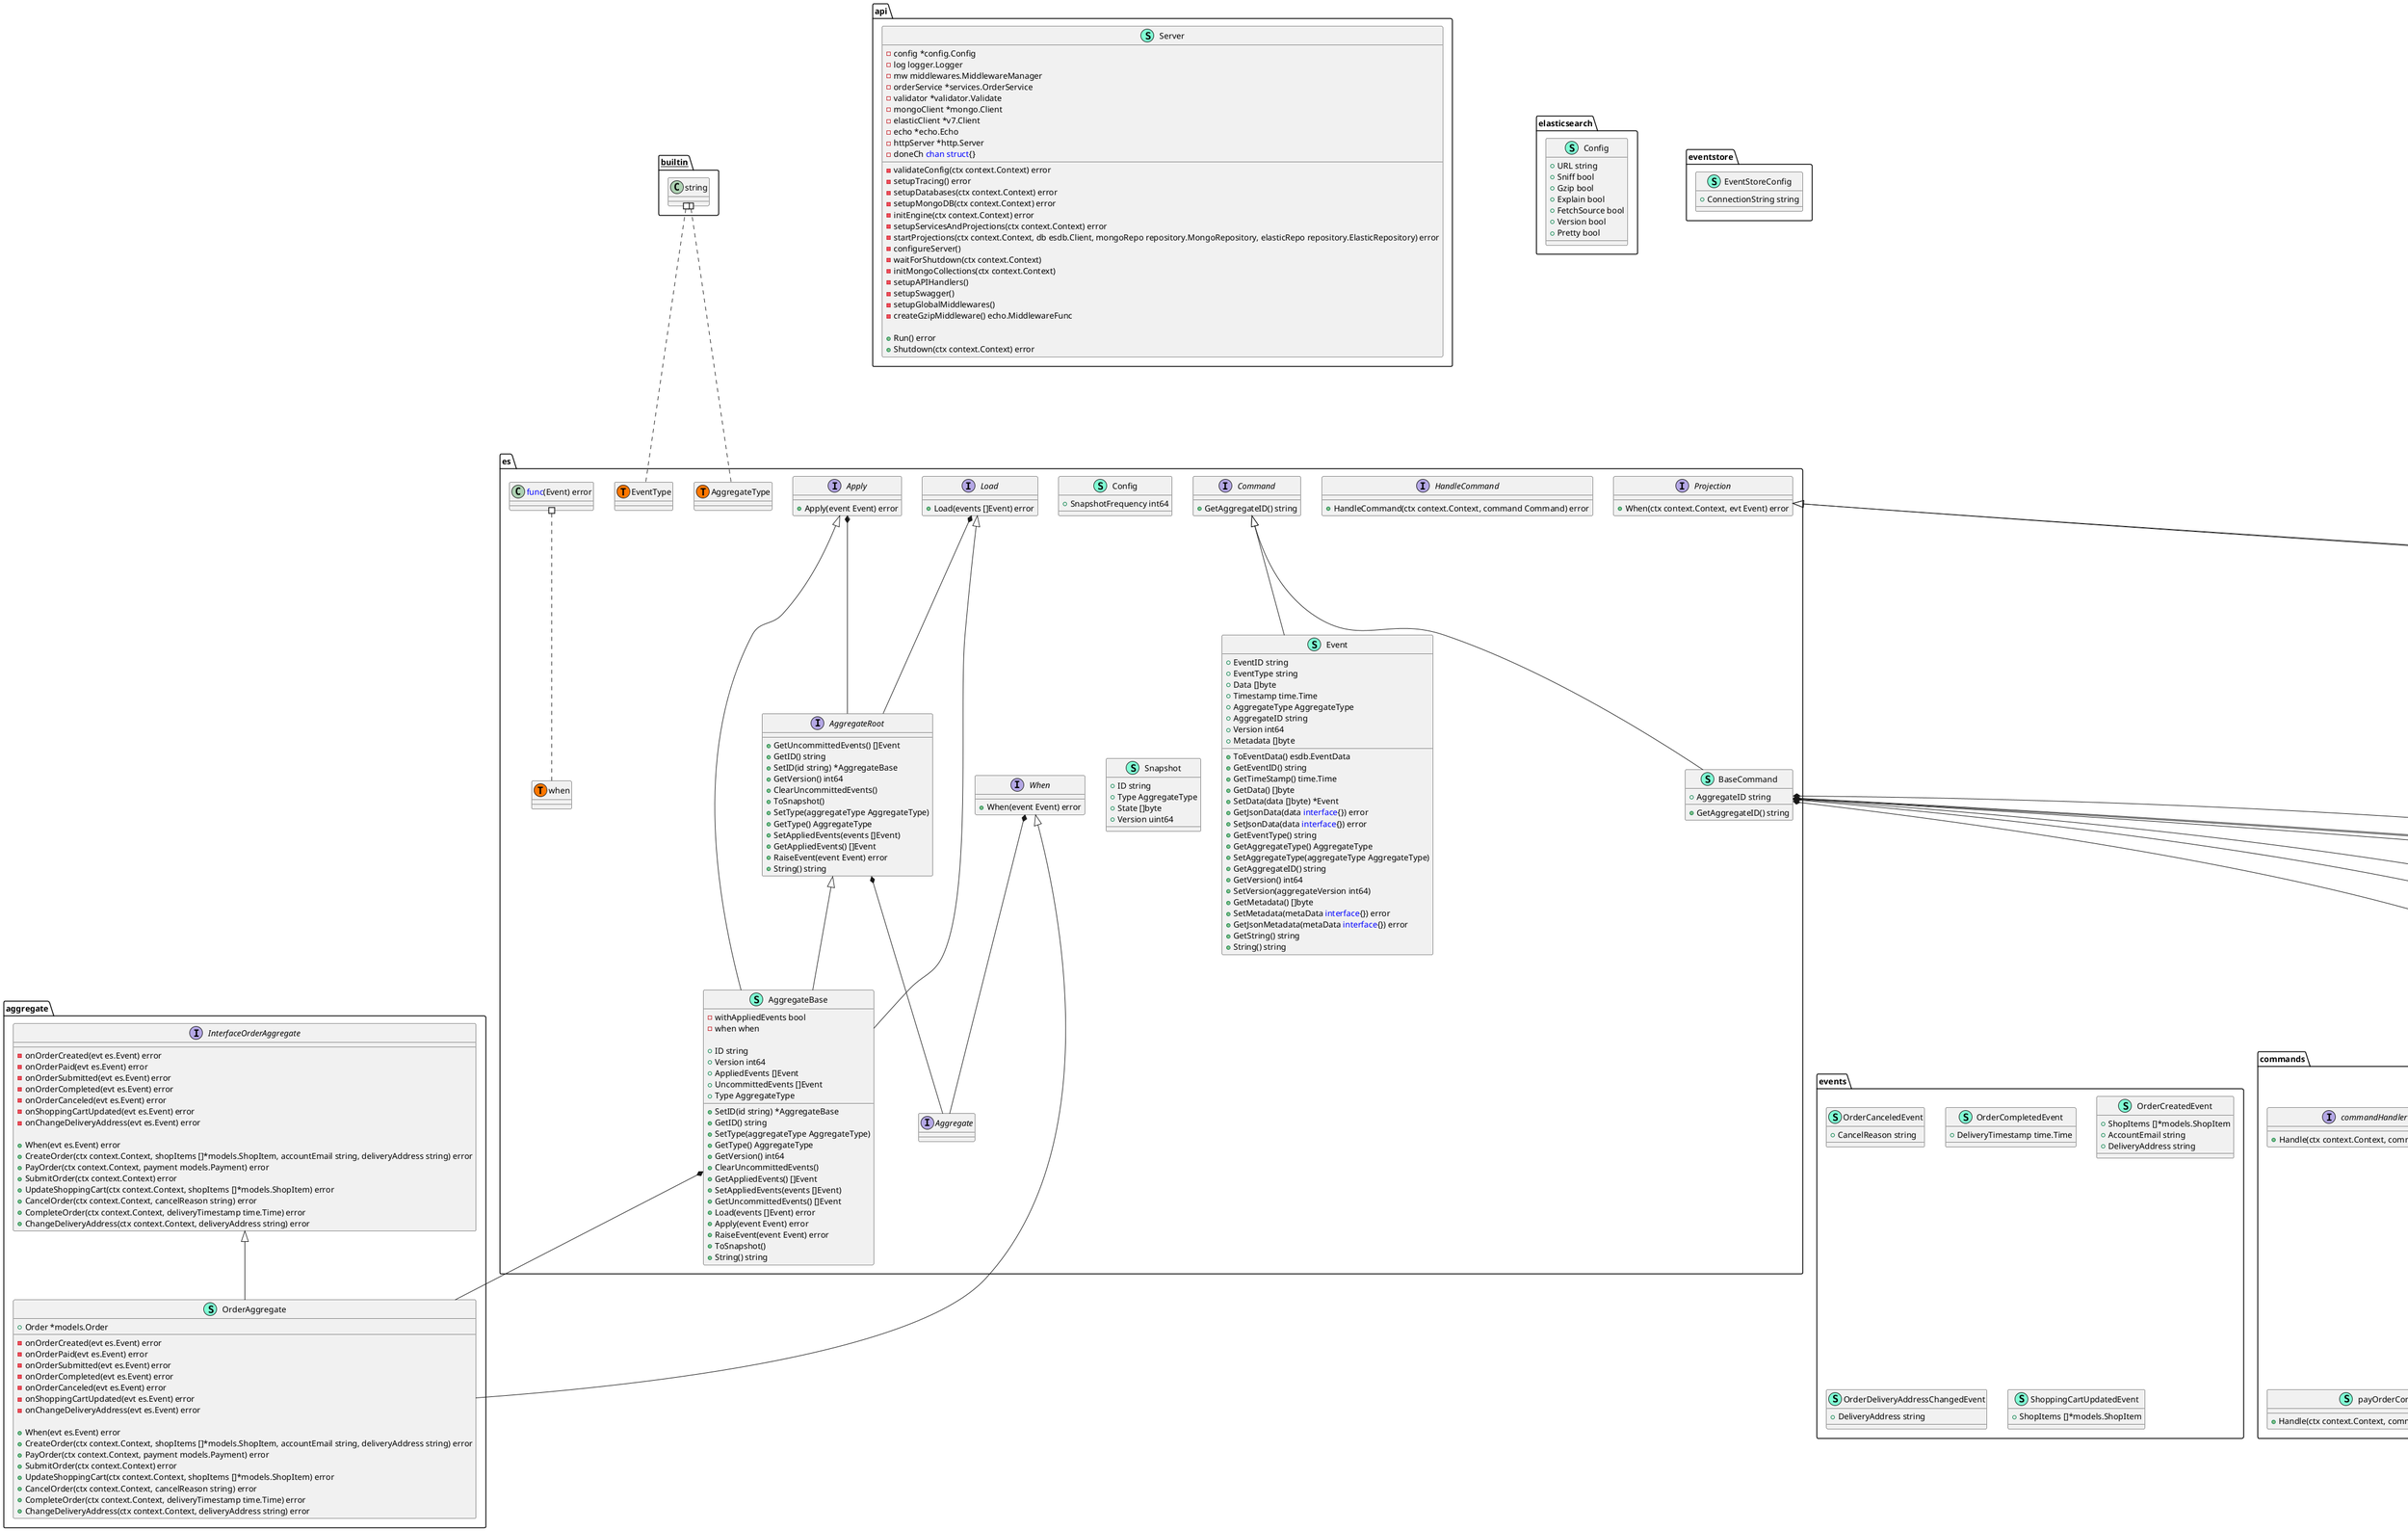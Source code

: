 @startuml
namespace aggregate {
    interface InterfaceOrderAggregate  {
        - onOrderCreated(evt es.Event) error
        - onOrderPaid(evt es.Event) error
        - onOrderSubmitted(evt es.Event) error
        - onOrderCompleted(evt es.Event) error
        - onOrderCanceled(evt es.Event) error
        - onShoppingCartUpdated(evt es.Event) error
        - onChangeDeliveryAddress(evt es.Event) error

        + When(evt es.Event) error
        + CreateOrder(ctx context.Context, shopItems []*models.ShopItem, accountEmail string, deliveryAddress string) error
        + PayOrder(ctx context.Context, payment models.Payment) error
        + SubmitOrder(ctx context.Context) error
        + UpdateShoppingCart(ctx context.Context, shopItems []*models.ShopItem) error
        + CancelOrder(ctx context.Context, cancelReason string) error
        + CompleteOrder(ctx context.Context, deliveryTimestamp time.Time) error
        + ChangeDeliveryAddress(ctx context.Context, deliveryAddress string) error

    }
    class OrderAggregate << (S,Aquamarine) >> {
        + Order *models.Order

        - onOrderCreated(evt es.Event) error
        - onOrderPaid(evt es.Event) error
        - onOrderSubmitted(evt es.Event) error
        - onOrderCompleted(evt es.Event) error
        - onOrderCanceled(evt es.Event) error
        - onShoppingCartUpdated(evt es.Event) error
        - onChangeDeliveryAddress(evt es.Event) error

        + When(evt es.Event) error
        + CreateOrder(ctx context.Context, shopItems []*models.ShopItem, accountEmail string, deliveryAddress string) error
        + PayOrder(ctx context.Context, payment models.Payment) error
        + SubmitOrder(ctx context.Context) error
        + UpdateShoppingCart(ctx context.Context, shopItems []*models.ShopItem) error
        + CancelOrder(ctx context.Context, cancelReason string) error
        + CompleteOrder(ctx context.Context, deliveryTimestamp time.Time) error
        + ChangeDeliveryAddress(ctx context.Context, deliveryAddress string) error

    }
}
"es.AggregateBase" *-- "aggregate.OrderAggregate"

"aggregate.InterfaceOrderAggregate" <|-- "aggregate.OrderAggregate"
"es.When" <|-- "aggregate.OrderAggregate"

namespace api {
    class Server << (S,Aquamarine) >> {
        - config *config.Config
        - log logger.Logger
        - mw middlewares.MiddlewareManager
        - orderService *services.OrderService
        - validator *validator.Validate
        - mongoClient *mongo.Client
        - elasticClient *v7.Client
        - echo *echo.Echo
        - httpServer *http.Server
        - doneCh <font color=blue>chan</font> <font color=blue>struct</font>{}

        - validateConfig(ctx context.Context) error
        - setupTracing() error
        - setupDatabases(ctx context.Context) error
        - setupMongoDB(ctx context.Context) error
        - initEngine(ctx context.Context) error
        - setupServicesAndProjections(ctx context.Context) error
        - startProjections(ctx context.Context, db esdb.Client, mongoRepo repository.MongoRepository, elasticRepo repository.ElasticRepository) error
        - configureServer()
        - waitForShutdown(ctx context.Context)
        - initMongoCollections(ctx context.Context)
        - setupAPIHandlers()
        - setupSwagger()
        - setupGlobalMiddlewares()
        - createGzipMiddleware() echo.MiddlewareFunc

        + Run() error
        + Shutdown(ctx context.Context) error

    }
}


namespace commands {
    class CancelOrderCommand << (S,Aquamarine) >> {
        + CancelReason string

    }
    class ChangeDeliveryAddressCommand << (S,Aquamarine) >> {
        + DeliveryAddress string

    }
    class CompleteOrderCommand << (S,Aquamarine) >> {
        + DeliveryTimestamp time.Time

    }
    class CreateOrderCommand << (S,Aquamarine) >> {
        + ShopItems []*models.ShopItem
        + AccountEmail string
        + DeliveryAddress string

    }
    class OrderCommand << (S,Aquamarine) >> {
        + CreateOrder createOrderHandler
        + OrderPaid payOrderCommandHandler
        + SubmitOrder submitOrderCommandHandler
        + UpdateOrder updateShoppingCartCommandHandler
        + CancelOrder cancelOrderCommandHandler
        + CompleteOrder completeOrderCommandHandler
        + ChangeOrderDeliveryAddress changeDeliveryAddressCommandHandler

    }
    class PayOrderCommand << (S,Aquamarine) >> {
    }
    class SubmitOrderCommand << (S,Aquamarine) >> {
    }
    class UpdateShoppingCartCommand << (S,Aquamarine) >> {
        + ShopItems []*models.ShopItem

    }
    class baseCommandHandler << (S,Aquamarine) >> {
        - log logger.Logger
        - config *config.Config
        - es store.AggregateStore

    }
    class cancelOrderCommandHandler << (S,Aquamarine) >> {
        + Handle(ctx context.Context, command *CancelOrderCommand) error

    }
    class changeDeliveryAddressCommandHandler << (S,Aquamarine) >> {
        + Handle(ctx context.Context, command *ChangeDeliveryAddressCommand) error

    }
    interface commandHandler  {
        + Handle(ctx context.Context, command T) error

    }
    class completeOrderCommandHandler << (S,Aquamarine) >> {
        + Handle(ctx context.Context, command *CompleteOrderCommand) error

    }
    class createOrderHandler << (S,Aquamarine) >> {
        + Handle(ctx context.Context, command *CreateOrderCommand) error

    }
    class payOrderCommandHandler << (S,Aquamarine) >> {
        + Handle(ctx context.Context, command *PayOrderCommand) error

    }
    class submitOrderCommandHandler << (S,Aquamarine) >> {
        + Handle(ctx context.Context, command *SubmitOrderCommand) error

    }
    class updateShoppingCartCommandHandler << (S,Aquamarine) >> {
        + Handle(ctx context.Context, command *UpdateShoppingCartCommand) error

    }
}
"es.BaseCommand" *-- "commands.CancelOrderCommand"
"es.BaseCommand" *-- "commands.ChangeDeliveryAddressCommand"
"es.BaseCommand" *-- "commands.CompleteOrderCommand"
"es.BaseCommand" *-- "commands.CreateOrderCommand"
"es.BaseCommand" *-- "commands.PayOrderCommand"
"models.Payment" *-- "commands.PayOrderCommand"
"es.BaseCommand" *-- "commands.SubmitOrderCommand"
"es.BaseCommand" *-- "commands.UpdateShoppingCartCommand"
"commands.baseCommandHandler" *-- "commands.cancelOrderCommandHandler"
"commands.baseCommandHandler" *-- "commands.changeDeliveryAddressCommandHandler"
"commands.baseCommandHandler" *-- "commands.completeOrderCommandHandler"
"commands.baseCommandHandler" *-- "commands.createOrderHandler"
"commands.baseCommandHandler" *-- "commands.payOrderCommandHandler"
"commands.baseCommandHandler" *-- "commands.submitOrderCommandHandler"
"commands.baseCommandHandler" *-- "commands.updateShoppingCartCommandHandler"


namespace dto {
    class CancelOrderReqDto << (S,Aquamarine) >> {
        + CancelReason string

    }
    class ChangeDeliveryAddressReqDto << (S,Aquamarine) >> {
        + DeliveryAddress string

    }
    class CreateOrderReqDto << (S,Aquamarine) >> {
        + ShopItems []*models.ShopItem
        + AccountEmail string
        + DeliveryAddress string

    }
    class OrderResponseDto << (S,Aquamarine) >> {
        + ID string
        + OrderID string
        + ShopItems []ShopItem
        + AccountEmail string
        + DeliveryAddress string
        + CancelReason string
        + TotalPrice float64
        + DeliveredTime time.Time
        + Created bool
        + Paid bool
        + Submitted bool
        + Completed bool
        + Canceled bool
        + Payment Payment

    }
    class OrderSearchResponseDto << (S,Aquamarine) >> {
        + Pagination Pagination
        + Orders []OrderResponseDto

    }
    class Pagination << (S,Aquamarine) >> {
        + TotalCount int64
        + TotalPages int64
        + Page int64
        + Size int64
        + HasMore bool

    }
    class Payment << (S,Aquamarine) >> {
        + PaymentID string
        + Timestamp time.Time

    }
    class ShopItem << (S,Aquamarine) >> {
        + ID string
        + Title string
        + Description string
        + Quantity uint64
        + Price float64

    }
    class UpdateShoppingItemsReqDto << (S,Aquamarine) >> {
        + ShopItems []*models.ShopItem

    }
}


namespace elastic {
    class elastic.Worker << (T, #FF7700) >>  {
    }
    class elasticProjection << (S,Aquamarine) >> {
        - log logger.Logger
        - db *esdb.Client
        - config *config.Config
        - elasticRepository repository.ElasticOrderRepository

        - onOrderCreate(ctx context.Context, evt es.Event) error
        - onOrderPaid(ctx context.Context, evt es.Event) error
        - onSubmit(ctx context.Context, evt es.Event) error
        - onShoppingCartUpdate(ctx context.Context, evt es.Event) error
        - onCancel(ctx context.Context, evt es.Event) error
        - onComplete(ctx context.Context, evt es.Event) error
        - onDeliveryAddressChanged(ctx context.Context, evt es.Event) error
        - processSingleEvent(ctx context.Context, stream *esdb.PersistentSubscription, event *esdb.ResolvedEvent, workerID int) error

        + Subscribe(ctx context.Context, prefixes []string, poolSize int, worker Worker) error
        + ProcessEvents(ctx context.Context, stream *esdb.PersistentSubscription, workerID int) error
        + When(ctx context.Context, evt es.Event) error

    }
    class "<font color=blue>func</font>(context.Context, *esdb.PersistentSubscription, int) error" as fontcolorbluefuncfontcontextContextesdbPersistentSubscriptioninterror {
        'This class was created so that we can correctly have an alias pointing to this name. Since it contains dots that can break namespaces
    }
}

"es.Projection" <|-- "elastic.elasticProjection"

namespace elasticsearch {
    class Config << (S,Aquamarine) >> {
        + URL string
        + Sniff bool
        + Gzip bool
        + Explain bool
        + FetchSource bool
        + Version bool
        + Pretty bool

    }
}


namespace es {
    interface Aggregate  {
    }
    class AggregateBase << (S,Aquamarine) >> {
        - withAppliedEvents bool
        - when when

        + ID string
        + Version int64
        + AppliedEvents []Event
        + UncommittedEvents []Event
        + Type AggregateType

        + SetID(id string) *AggregateBase
        + GetID() string
        + SetType(aggregateType AggregateType)
        + GetType() AggregateType
        + GetVersion() int64
        + ClearUncommittedEvents()
        + GetAppliedEvents() []Event
        + SetAppliedEvents(events []Event)
        + GetUncommittedEvents() []Event
        + Load(events []Event) error
        + Apply(event Event) error
        + RaiseEvent(event Event) error
        + ToSnapshot()
        + String() string

    }
    interface AggregateRoot  {
        + GetUncommittedEvents() []Event
        + GetID() string
        + SetID(id string) *AggregateBase
        + GetVersion() int64
        + ClearUncommittedEvents()
        + ToSnapshot()
        + SetType(aggregateType AggregateType)
        + GetType() AggregateType
        + SetAppliedEvents(events []Event)
        + GetAppliedEvents() []Event
        + RaiseEvent(event Event) error
        + String() string

    }
    interface Apply  {
        + Apply(event Event) error

    }
    class BaseCommand << (S,Aquamarine) >> {
        + AggregateID string

        + GetAggregateID() string

    }
    interface Command  {
        + GetAggregateID() string

    }
    class Config << (S,Aquamarine) >> {
        + SnapshotFrequency int64

    }
    class Event << (S,Aquamarine) >> {
        + EventID string
        + EventType string
        + Data []byte
        + Timestamp time.Time
        + AggregateType AggregateType
        + AggregateID string
        + Version int64
        + Metadata []byte

        + ToEventData() esdb.EventData
        + GetEventID() string
        + GetTimeStamp() time.Time
        + GetData() []byte
        + SetData(data []byte) *Event
        + GetJsonData(data <font color=blue>interface</font>{}) error
        + SetJsonData(data <font color=blue>interface</font>{}) error
        + GetEventType() string
        + GetAggregateType() AggregateType
        + SetAggregateType(aggregateType AggregateType)
        + GetAggregateID() string
        + GetVersion() int64
        + SetVersion(aggregateVersion int64)
        + GetMetadata() []byte
        + SetMetadata(metaData <font color=blue>interface</font>{}) error
        + GetJsonMetadata(metaData <font color=blue>interface</font>{}) error
        + GetString() string
        + String() string

    }
    interface HandleCommand  {
        + HandleCommand(ctx context.Context, command Command) error

    }
    interface Load  {
        + Load(events []Event) error

    }
    interface Projection  {
        + When(ctx context.Context, evt Event) error

    }
    class Snapshot << (S,Aquamarine) >> {
        + ID string
        + Type AggregateType
        + State []byte
        + Version uint64

    }
    interface When  {
        + When(event Event) error

    }
    class es.AggregateType << (T, #FF7700) >>  {
    }
    class es.EventType << (T, #FF7700) >>  {
    }
    class es.when << (T, #FF7700) >>  {
    }
}
"es.AggregateRoot" *-- "es.Aggregate"
"es.When" *-- "es.Aggregate"
"es.Apply" *-- "es.AggregateRoot"
"es.Load" *-- "es.AggregateRoot"

"es.AggregateRoot" <|-- "es.AggregateBase"
"es.Apply" <|-- "es.AggregateBase"
"es.Load" <|-- "es.AggregateBase"
"es.Command" <|-- "es.BaseCommand"
"es.Command" <|-- "es.Event"

namespace events {
    class OrderCanceledEvent << (S,Aquamarine) >> {
        + CancelReason string

    }
    class OrderCompletedEvent << (S,Aquamarine) >> {
        + DeliveryTimestamp time.Time

    }
    class OrderCreatedEvent << (S,Aquamarine) >> {
        + ShopItems []*models.ShopItem
        + AccountEmail string
        + DeliveryAddress string

    }
    class OrderDeliveryAddressChangedEvent << (S,Aquamarine) >> {
        + DeliveryAddress string

    }
    class ShoppingCartUpdatedEvent << (S,Aquamarine) >> {
        + ShopItems []*models.ShopItem

    }
}


namespace eventstore {
    class EventStoreConfig << (S,Aquamarine) >> {
        + ConnectionString string

    }
}


namespace handlers {
    interface OrderHandlersI  {
        + CreateOrder() echo.HandlerFunc
        + PayOrder() echo.HandlerFunc
        + SubmitOrder() echo.HandlerFunc
        + UpdateShoppingCart() echo.HandlerFunc
        + MapRoutes()
        + GetOrderByID() echo.HandlerFunc
        + Search() echo.HandlerFunc

    }
    class orderHandlers << (S,Aquamarine) >> {
        - group *echo.Group
        - log logger.Logger
        - mw middlewares.MiddlewareManager
        - config *config.Config
        - v *validator.Validate
        - os *services.OrderService

        + MapRoutes()
        + CreateOrder() echo.HandlerFunc
        + PayOrder() echo.HandlerFunc
        + SubmitOrder() echo.HandlerFunc
        + CancelOrder() echo.HandlerFunc
        + CompleteOrder() echo.HandlerFunc
        + ChangeDeliveryAddress() echo.HandlerFunc
        + UpdateShoppingCart() echo.HandlerFunc
        + GetOrderByID() echo.HandlerFunc
        + Search() echo.HandlerFunc

    }
}

"handlers.OrderHandlersI" <|-- "handlers.orderHandlers"

namespace middlewares {
    interface MiddlewareManager  {
        + Apply(next echo.HandlerFunc) echo.HandlerFunc

    }
    class middlewareManager << (S,Aquamarine) >> {
        - log logger.Logger
        - config *config.Config

        + Apply(next echo.HandlerFunc) echo.HandlerFunc

    }
}

"middlewares.MiddlewareManager" <|-- "middlewares.middlewareManager"

namespace models {
    class Order << (S,Aquamarine) >> {
        + ID string
        + ShopItems []*ShopItem
        + AccountEmail string
        + DeliveryAddress string
        + CancelReason string
        + TotalPrice float64
        + DeliveredTime time.Time
        + Paid bool
        + Submitted bool
        + Completed bool
        + Canceled bool
        + Payment Payment

        + String() string

    }
    class OrderProjection << (S,Aquamarine) >> {
        + ID string
        + OrderID string
        + ShopItems []*ShopItem
        + AccountEmail string
        + DeliveryAddress string
        + CancelReason string
        + TotalPrice float64
        + DeliveredTime time.Time
        + Paid bool
        + Submitted bool
        + Completed bool
        + Canceled bool
        + Payment Payment

        + String() string

    }
    class Payment << (S,Aquamarine) >> {
        + PaymentID string
        + Timestamp time.Time

        + String() string

    }
    class ShopItem << (S,Aquamarine) >> {
        + ID string
        + Title string
        + Description string
        + Quantity uint64
        + Price float64

        + String() string

    }
}


namespace mongo {
    class mongo.Worker << (T, #FF7700) >>  {
    }
    class mongoProjection << (S,Aquamarine) >> {
        - log logger.Logger
        - db *esdb.Client
        - config *config.Config
        - mongoRepo repository.MongoRepository

        - onOrderCreate(ctx context.Context, evt es.Event) error
        - onOrderPaid(ctx context.Context, evt es.Event) error
        - onSubmit(ctx context.Context, evt es.Event) error
        - onShoppingCartUpdate(ctx context.Context, evt es.Event) error
        - onCancel(ctx context.Context, evt es.Event) error
        - onCompleted(ctx context.Context, evt es.Event) error
        - onDeliveryAddressChanged(ctx context.Context, evt es.Event) error
        - processSingleEvent(ctx context.Context, stream *esdb.PersistentSubscription, event *esdb.ResolvedEvent, workerID int) error

        + Subscribe(ctx context.Context, prefixes []string, poolSize int, worker Worker) error
        + ProcessEvents(ctx context.Context, stream *esdb.PersistentSubscription, workerID int) error
        + When(ctx context.Context, evt es.Event) error

    }
    class "<font color=blue>func</font>(context.Context, *esdb.PersistentSubscription, int) error" as fontcolorbluefuncfontcontextContextesdbPersistentSubscriptioninterror {
        'This class was created so that we can correctly have an alias pointing to this name. Since it contains dots that can break namespaces
    }
}

"es.Projection" <|-- "mongo.mongoProjection"

namespace mongodb {
    class Config << (S,Aquamarine) >> {
        + URI string
        + User string
        + Password string
        + Db string

    }
}


namespace queries {
    class GetOrderByIDQuery << (S,Aquamarine) >> {
        + ID string

    }
    interface GetOrderByIDQueryHandler  {
        + Handle(ctx context.Context, command *GetOrderByIDQuery) (*models.OrderProjection, error)

    }
    class OrderQueries << (S,Aquamarine) >> {
        + GetOrderByID GetOrderByIDQueryHandler
        + SearchOrders SearchOrdersQueryHandler

    }
    class SearchOrdersQuery << (S,Aquamarine) >> {
        + SearchText string
        + Pq *utils.Pagination

    }
    interface SearchOrdersQueryHandler  {
        + Handle(ctx context.Context, command *SearchOrdersQuery) (*dto.OrderSearchResponseDto, error)

    }
    class getOrderByIDHandler << (S,Aquamarine) >> {
        - log logger.Logger
        - config *config.Config
        - es store.AggregateStore
        - mongoRepo repository.OrderMongoRepository

        + Handle(ctx context.Context, query *GetOrderByIDQuery) (*models.OrderProjection, error)

    }
    class searchOrdersHandler << (S,Aquamarine) >> {
        - log logger.Logger
        - config *config.Config
        - es store.AggregateStore
        - elasticRepository repository.ElasticOrderRepository

        + Handle(ctx context.Context, query *SearchOrdersQuery) (*dto.OrderSearchResponseDto, error)

    }
}

"queries.GetOrderByIDQueryHandler" <|-- "queries.getOrderByIDHandler"
"queries.SearchOrdersQueryHandler" <|-- "queries.searchOrdersHandler"

namespace repository {
    interface ElasticOrderRepository  {
        + IndexOrder(ctx context.Context, order *models.OrderProjection) error
        + GetByID(ctx context.Context, orderID string) (*models.OrderProjection, error)
        + UpdateOrder(ctx context.Context, order *models.OrderProjection) error
        + Search(ctx context.Context, text string, pq *utils.Pagination) (*dto.OrderSearchResponseDto, error)

    }
    class ElasticRepository << (S,Aquamarine) >> {
        - log logger.Logger
        - config *config.Config
        - elasticClient *v7.Client

        + IndexOrder(ctx context.Context, order *models.OrderProjection) error
        + GetByID(ctx context.Context, orderID string) (*models.OrderProjection, error)
        + UpdateOrder(ctx context.Context, order *models.OrderProjection) error
        + Search(ctx context.Context, text string, pq *utils.Pagination) (*dto.OrderSearchResponseDto, error)

    }
    class MongoRepository << (S,Aquamarine) >> {
        - log logger.Logger
        - config *config.Config
        - db *mongo.Client

        - getOrdersCollection() *mongo.Collection

        + Insert(ctx context.Context, order *models.OrderProjection) (string, error)
        + GetByID(ctx context.Context, orderID string) (*models.OrderProjection, error)
        + UpdateOrder(ctx context.Context, order *models.OrderProjection) error
        + UpdateCancel(ctx context.Context, order *models.OrderProjection) error
        + UpdatePayment(ctx context.Context, order *models.OrderProjection) error
        + Complete(ctx context.Context, order *models.OrderProjection) error
        + UpdateDeliveryAddress(ctx context.Context, order *models.OrderProjection) error
        + UpdateSubmit(ctx context.Context, order *models.OrderProjection) error

    }
    interface OrderMongoRepository  {
        + Insert(ctx context.Context, order *models.OrderProjection) (string, error)
        + GetByID(ctx context.Context, orderID string) (*models.OrderProjection, error)
        + UpdateOrder(ctx context.Context, order *models.OrderProjection) error
        + UpdateCancel(ctx context.Context, order *models.OrderProjection) error
        + UpdatePayment(ctx context.Context, order *models.OrderProjection) error
        + Complete(ctx context.Context, order *models.OrderProjection) error
        + UpdateDeliveryAddress(ctx context.Context, order *models.OrderProjection) error
        + UpdateSubmit(ctx context.Context, order *models.OrderProjection) error

    }
}

"repository.ElasticOrderRepository" <|-- "repository.ElasticRepository"
"repository.OrderMongoRepository" <|-- "repository.MongoRepository"

namespace service {
    class OrderService << (S,Aquamarine) >> {
        + Commands *commands.OrderCommand
        + Queries *queries.OrderQueries

    }
}


namespace store {
    interface AggregateStore  {
        + Load(ctx context.Context, aggregate es.Aggregate) error
        + Save(ctx context.Context, aggregate es.Aggregate) error
        + Exists(ctx context.Context, streamID string) error

    }
    interface EventStore  {
        + SaveEvents(ctx context.Context, streamID string, events []es.Event) error
        + LoadEvents(ctx context.Context, streamID string) ([]es.Event, error)

    }
    class aggregateStore << (S,Aquamarine) >> {
        - log logger.Logger
        - db *esdb.Client

        + Load(ctx context.Context, aggregate es.Aggregate) error
        + Save(ctx context.Context, aggregate es.Aggregate) error
        + Exists(ctx context.Context, streamID string) error

    }
    class eventStore << (S,Aquamarine) >> {
        - log logger.Logger
        - db *esdb.Client

        + SaveEvents(ctx context.Context, streamID string, events []es.Event) error
        + LoadEvents(ctx context.Context, streamID string) ([]es.Event, error)

    }
}

"store.AggregateStore" <|-- "store.aggregateStore"
"store.EventStore" <|-- "store.eventStore"

namespace tracing {
    class Config << (S,Aquamarine) >> {
        + ServiceName string
        + HostPort string
        + LogSpans bool

    }
}


namespace utils {
    class Pagination << (S,Aquamarine) >> {
        + Size int
        + Page int
        + OrderBy string

        + SetSize(sizeQuery string) error
        + SetPage(pageQuery string) error
        + SetOrderBy(orderByQuery string)
        + GetOffset() int
        + GetLimit() int
        + GetOrderBy() string
        + GetPage() int
        + GetSize() int
        + GetTotalPages(totalCount int) int
        + GetHasMore(totalCount int) bool

    }
}


"__builtin__.string" #.. "es.AggregateType"
"__builtin__.string" #.. "es.EventType"
"elastic.fontcolorbluefuncfontcontextContextesdbPersistentSubscriptioninterror" #.. "elastic.Worker"
"es.<font color=blue>func</font>(Event) error" #.. "es.when"
"mongo.fontcolorbluefuncfontcontextContextesdbPersistentSubscriptioninterror" #.. "mongo.Worker"
@enduml

